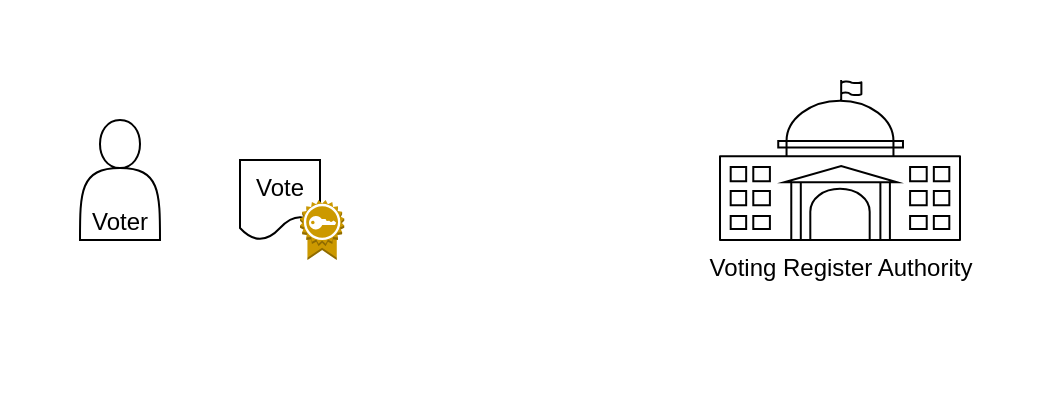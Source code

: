 <mxfile version="17.4.2" type="device"><diagram id="sNld3rZ4JpTNLqk1yw6c" name="Page-1"><mxGraphModel dx="1102" dy="977" grid="1" gridSize="10" guides="1" tooltips="1" connect="1" arrows="1" fold="1" page="1" pageScale="1" pageWidth="1169" pageHeight="827" math="0" shadow="0"><root><mxCell id="0"/><mxCell id="1" parent="0"/><mxCell id="AUIPKvOtoZbsu5eekdwB-1" value="Voter" style="shape=actor;whiteSpace=wrap;html=1;verticalAlign=bottom;fillColor=none;" parent="1" vertex="1"><mxGeometry x="120" y="220" width="40" height="60" as="geometry"/></mxCell><mxCell id="AUIPKvOtoZbsu5eekdwB-2" value="Voting Register Authority" style="shape=mxgraph.cisco.buildings.government_building;html=1;pointerEvents=1;dashed=0;fillColor=none;strokeColor=#000000;strokeWidth=1;verticalLabelPosition=bottom;verticalAlign=top;align=center;outlineConnect=0;" parent="1" vertex="1"><mxGeometry x="440" y="200" width="120" height="80" as="geometry"/></mxCell><mxCell id="lc5GtJLYQr9-chREmAJf-1" value="Vote" style="shape=document;whiteSpace=wrap;html=1;boundedLbl=1;strokeColor=default;strokeWidth=1;fillColor=none;" parent="1" vertex="1"><mxGeometry x="200" y="240" width="40" height="40" as="geometry"/></mxCell><mxCell id="AUIPKvOtoZbsu5eekdwB-11" value="" style="outlineConnect=0;dashed=0;verticalLabelPosition=bottom;verticalAlign=top;align=center;html=1;shape=mxgraph.aws3.certificate;fillColor=#CC9900;gradientColor=none;strokeColor=default;strokeWidth=1;" parent="1" vertex="1"><mxGeometry x="230" y="260" width="22.11" height="30" as="geometry"/></mxCell><mxCell id="Lbovd7X96SNjDf8JUP5y-1" value="" style="rounded=0;whiteSpace=wrap;html=1;fontColor=none;fillColor=none;strokeColor=none;" vertex="1" parent="1"><mxGeometry x="80" y="160" width="520" height="200" as="geometry"/></mxCell></root></mxGraphModel></diagram></mxfile>